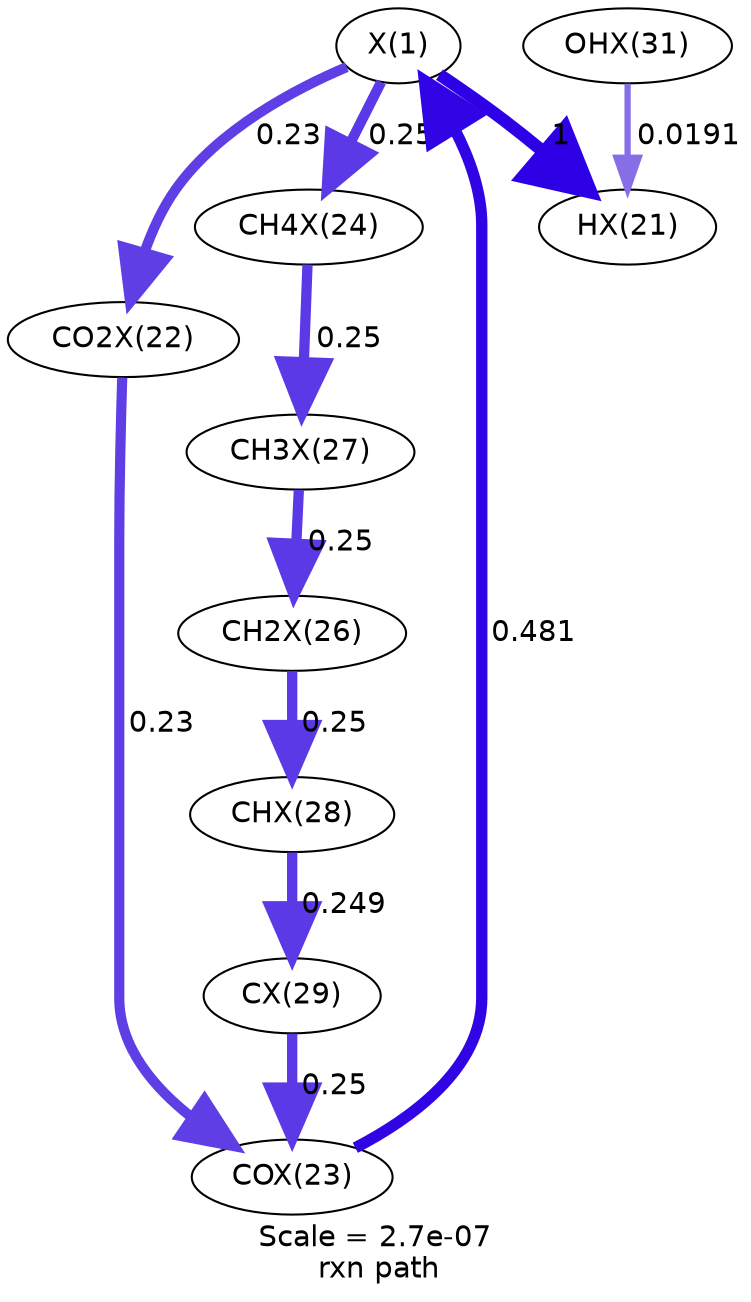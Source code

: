digraph reaction_paths {
center=1;
s0 -> s1[fontname="Helvetica", penwidth=6, arrowsize=3, color="0.7, 1.5, 0.9"
, label=" 1"];
s0 -> s2[fontname="Helvetica", penwidth=4.89, arrowsize=2.45, color="0.7, 0.73, 0.9"
, label=" 0.23"];
s3 -> s0[fontname="Helvetica", penwidth=5.45, arrowsize=2.72, color="0.7, 0.981, 0.9"
, label=" 0.481"];
s0 -> s4[fontname="Helvetica", penwidth=4.95, arrowsize=2.48, color="0.7, 0.75, 0.9"
, label=" 0.25"];
s11 -> s1[fontname="Helvetica", penwidth=3.01, arrowsize=1.51, color="0.7, 0.519, 0.9"
, label=" 0.0191"];
s2 -> s3[fontname="Helvetica", penwidth=4.89, arrowsize=2.45, color="0.7, 0.73, 0.9"
, label=" 0.23"];
s9 -> s3[fontname="Helvetica", penwidth=4.95, arrowsize=2.48, color="0.7, 0.75, 0.9"
, label=" 0.25"];
s7 -> s6[fontname="Helvetica", penwidth=4.95, arrowsize=2.48, color="0.7, 0.75, 0.9"
, label=" 0.25"];
s6 -> s8[fontname="Helvetica", penwidth=4.95, arrowsize=2.48, color="0.7, 0.75, 0.9"
, label=" 0.25"];
s4 -> s7[fontname="Helvetica", penwidth=4.95, arrowsize=2.48, color="0.7, 0.75, 0.9"
, label=" 0.25"];
s8 -> s9[fontname="Helvetica", penwidth=4.95, arrowsize=2.48, color="0.7, 0.749, 0.9"
, label=" 0.249"];
s0 [ fontname="Helvetica", label="X(1)"];
s1 [ fontname="Helvetica", label="HX(21)"];
s2 [ fontname="Helvetica", label="CO2X(22)"];
s3 [ fontname="Helvetica", label="COX(23)"];
s4 [ fontname="Helvetica", label="CH4X(24)"];
s6 [ fontname="Helvetica", label="CH2X(26)"];
s7 [ fontname="Helvetica", label="CH3X(27)"];
s8 [ fontname="Helvetica", label="CHX(28)"];
s9 [ fontname="Helvetica", label="CX(29)"];
s11 [ fontname="Helvetica", label="OHX(31)"];
 label = "Scale = 2.7e-07\l rxn path";
 fontname = "Helvetica";
}
